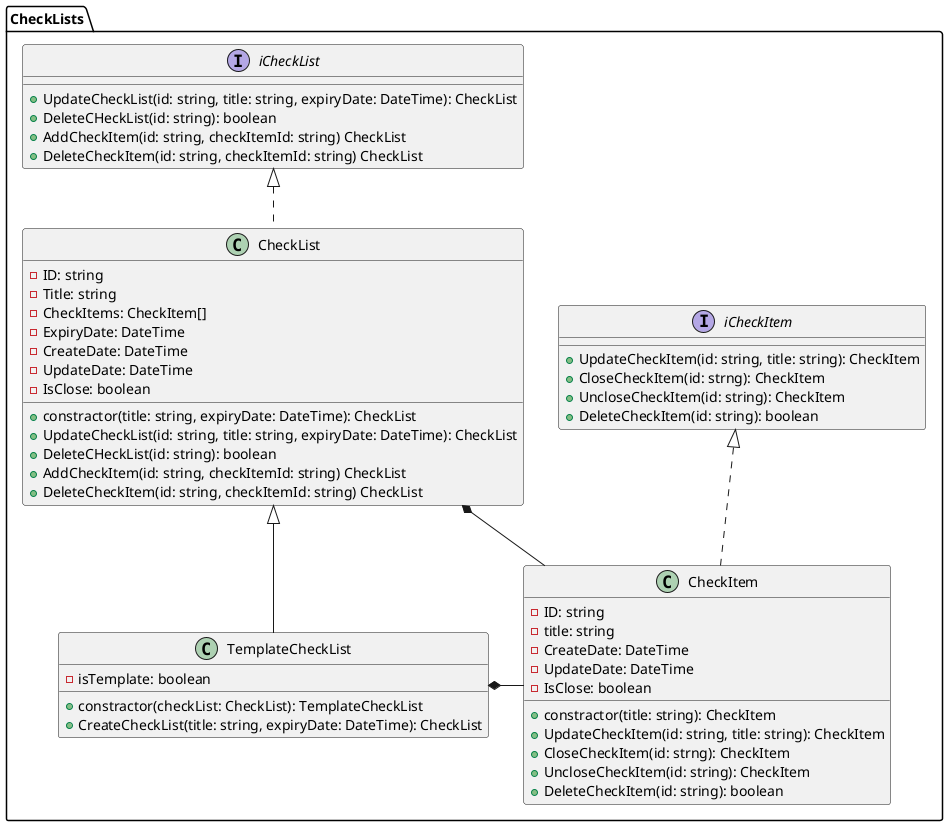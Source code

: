 @startuml CheckListUml01

package CheckLists {
class CheckList {
    - ID: string
    - Title: string
    - CheckItems: CheckItem[]
    - ExpiryDate: DateTime
    - CreateDate: DateTime
    - UpdateDate: DateTime
    - IsClose: boolean
    + constractor(title: string, expiryDate: DateTime): CheckList
    + UpdateCheckList(id: string, title: string, expiryDate: DateTime): CheckList
    + DeleteCHeckList(id: string): boolean
    + AddCheckItem(id: string, checkItemId: string) CheckList
    + DeleteCheckItem(id: string, checkItemId: string) CheckList
}

class TemplateCheckList {
    - isTemplate: boolean
    + constractor(checkList: CheckList): TemplateCheckList
    + CreateCheckList(title: string, expiryDate: DateTime): CheckList
}

interface iCheckList {
    + UpdateCheckList(id: string, title: string, expiryDate: DateTime): CheckList
    + DeleteCHeckList(id: string): boolean
    + AddCheckItem(id: string, checkItemId: string) CheckList
    + DeleteCheckItem(id: string, checkItemId: string) CheckList
}

class CheckItem {
    - ID: string
    - title: string
    - CreateDate: DateTime
    - UpdateDate: DateTime
    - IsClose: boolean
    + constractor(title: string): CheckItem
    + UpdateCheckItem(id: string, title: string): CheckItem
    + CloseCheckItem(id: strng): CheckItem
    + UncloseCheckItem(id: string): CheckItem
    + DeleteCheckItem(id: string): boolean
}

interface iCheckItem {
    + UpdateCheckItem(id: string, title: string): CheckItem
    + CloseCheckItem(id: strng): CheckItem
    + UncloseCheckItem(id: string): CheckItem
    + DeleteCheckItem(id: string): boolean
}

}

CheckList *--ri-- CheckItem
CheckList <|-- TemplateCheckList
TemplateCheckList *--ri-- CheckItem
iCheckList <|.. CheckList
iCheckItem <|.. CheckItem

@enduml